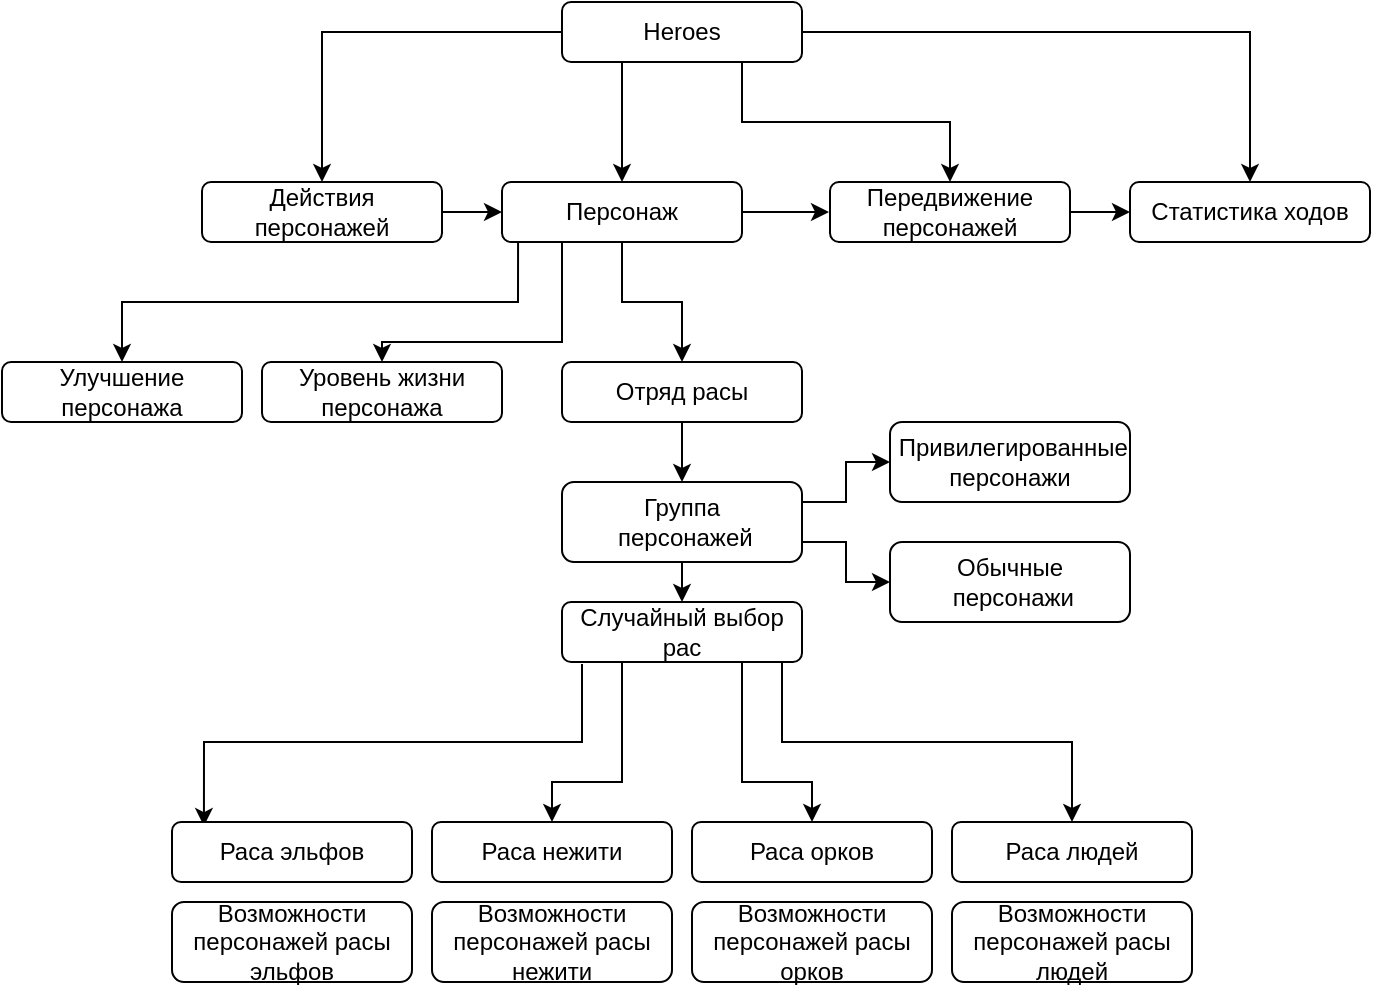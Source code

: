 <mxfile version="14.2.7" type="github">
  <diagram id="wdKQzExWJ-slzCI3__An" name="Page-1">
    <mxGraphModel dx="874" dy="706" grid="1" gridSize="10" guides="1" tooltips="1" connect="1" arrows="1" fold="1" page="1" pageScale="1" pageWidth="827" pageHeight="1169" math="0" shadow="0">
      <root>
        <mxCell id="0" />
        <mxCell id="1" parent="0" />
        <mxCell id="ThsmSveKd6_xXnNG1gCC-1" value="Отряд расы" style="rounded=1;whiteSpace=wrap;html=1;" parent="1" vertex="1">
          <mxGeometry x="280" y="200" width="120" height="30" as="geometry" />
        </mxCell>
        <mxCell id="DzrnLzvkAPXYEKWI9zlB-34" style="edgeStyle=orthogonalEdgeStyle;rounded=0;orthogonalLoop=1;jettySize=auto;html=1;entryX=0.5;entryY=0;entryDx=0;entryDy=0;exitX=0.5;exitY=1;exitDx=0;exitDy=0;" edge="1" parent="1" source="DzrnLzvkAPXYEKWI9zlB-35" target="ThsmSveKd6_xXnNG1gCC-3">
          <mxGeometry relative="1" as="geometry">
            <mxPoint x="370" y="320" as="sourcePoint" />
          </mxGeometry>
        </mxCell>
        <mxCell id="DzrnLzvkAPXYEKWI9zlB-43" style="edgeStyle=orthogonalEdgeStyle;rounded=0;orthogonalLoop=1;jettySize=auto;html=1;entryX=0.133;entryY=0.067;entryDx=0;entryDy=0;entryPerimeter=0;" edge="1" parent="1" target="ThsmSveKd6_xXnNG1gCC-4">
          <mxGeometry relative="1" as="geometry">
            <mxPoint x="290" y="351" as="sourcePoint" />
            <Array as="points">
              <mxPoint x="290" y="390" />
              <mxPoint x="101" y="390" />
            </Array>
          </mxGeometry>
        </mxCell>
        <mxCell id="DzrnLzvkAPXYEKWI9zlB-44" style="edgeStyle=orthogonalEdgeStyle;rounded=0;orthogonalLoop=1;jettySize=auto;html=1;exitX=0.25;exitY=1;exitDx=0;exitDy=0;entryX=0.5;entryY=0;entryDx=0;entryDy=0;" edge="1" parent="1" source="ThsmSveKd6_xXnNG1gCC-3" target="ThsmSveKd6_xXnNG1gCC-6">
          <mxGeometry relative="1" as="geometry">
            <Array as="points">
              <mxPoint x="310" y="410" />
              <mxPoint x="275" y="410" />
            </Array>
          </mxGeometry>
        </mxCell>
        <mxCell id="DzrnLzvkAPXYEKWI9zlB-45" style="edgeStyle=orthogonalEdgeStyle;rounded=0;orthogonalLoop=1;jettySize=auto;html=1;exitX=0.5;exitY=1;exitDx=0;exitDy=0;entryX=0.5;entryY=0;entryDx=0;entryDy=0;" edge="1" parent="1" source="ThsmSveKd6_xXnNG1gCC-3" target="ThsmSveKd6_xXnNG1gCC-5">
          <mxGeometry relative="1" as="geometry">
            <Array as="points">
              <mxPoint x="370" y="350" />
              <mxPoint x="370" y="410" />
              <mxPoint x="405" y="410" />
            </Array>
          </mxGeometry>
        </mxCell>
        <mxCell id="DzrnLzvkAPXYEKWI9zlB-46" style="edgeStyle=orthogonalEdgeStyle;rounded=0;orthogonalLoop=1;jettySize=auto;html=1;exitX=0.75;exitY=1;exitDx=0;exitDy=0;entryX=0.5;entryY=0;entryDx=0;entryDy=0;" edge="1" parent="1" source="ThsmSveKd6_xXnNG1gCC-3" target="ThsmSveKd6_xXnNG1gCC-7">
          <mxGeometry relative="1" as="geometry">
            <Array as="points">
              <mxPoint x="390" y="350" />
              <mxPoint x="390" y="390" />
              <mxPoint x="535" y="390" />
            </Array>
          </mxGeometry>
        </mxCell>
        <mxCell id="ThsmSveKd6_xXnNG1gCC-3" value="Случайный выбор рас" style="rounded=1;whiteSpace=wrap;html=1;" parent="1" vertex="1">
          <mxGeometry x="280" y="320" width="120" height="30" as="geometry" />
        </mxCell>
        <mxCell id="ThsmSveKd6_xXnNG1gCC-4" value="Раса эльфов" style="rounded=1;whiteSpace=wrap;html=1;" parent="1" vertex="1">
          <mxGeometry x="85" y="430" width="120" height="30" as="geometry" />
        </mxCell>
        <mxCell id="ThsmSveKd6_xXnNG1gCC-5" value="Раса орков" style="rounded=1;whiteSpace=wrap;html=1;" parent="1" vertex="1">
          <mxGeometry x="345" y="430" width="120" height="30" as="geometry" />
        </mxCell>
        <mxCell id="ThsmSveKd6_xXnNG1gCC-6" value="Раса нежити" style="rounded=1;whiteSpace=wrap;html=1;" parent="1" vertex="1">
          <mxGeometry x="215" y="430" width="120" height="30" as="geometry" />
        </mxCell>
        <mxCell id="ThsmSveKd6_xXnNG1gCC-7" value="Раса людей" style="rounded=1;whiteSpace=wrap;html=1;" parent="1" vertex="1">
          <mxGeometry x="475" y="430" width="120" height="30" as="geometry" />
        </mxCell>
        <mxCell id="ThsmSveKd6_xXnNG1gCC-8" value="Уровень жизни персонажа" style="rounded=1;whiteSpace=wrap;html=1;" parent="1" vertex="1">
          <mxGeometry x="130" y="200" width="120" height="30" as="geometry" />
        </mxCell>
        <mxCell id="ThsmSveKd6_xXnNG1gCC-9" value="Улучшение персонажа" style="rounded=1;whiteSpace=wrap;html=1;" parent="1" vertex="1">
          <mxGeometry y="200" width="120" height="30" as="geometry" />
        </mxCell>
        <mxCell id="DzrnLzvkAPXYEKWI9zlB-38" style="edgeStyle=orthogonalEdgeStyle;rounded=0;orthogonalLoop=1;jettySize=auto;html=1;exitX=1;exitY=0.25;exitDx=0;exitDy=0;entryX=0;entryY=0.5;entryDx=0;entryDy=0;" edge="1" parent="1" source="DzrnLzvkAPXYEKWI9zlB-35" target="ThsmSveKd6_xXnNG1gCC-10">
          <mxGeometry relative="1" as="geometry">
            <mxPoint x="422" y="200" as="targetPoint" />
          </mxGeometry>
        </mxCell>
        <mxCell id="ThsmSveKd6_xXnNG1gCC-10" value="&amp;nbsp;Привилегированные персонажи" style="rounded=1;whiteSpace=wrap;html=1;" parent="1" vertex="1">
          <mxGeometry x="444" y="230" width="120" height="40" as="geometry" />
        </mxCell>
        <mxCell id="DzrnLzvkAPXYEKWI9zlB-39" style="edgeStyle=orthogonalEdgeStyle;rounded=0;orthogonalLoop=1;jettySize=auto;html=1;exitX=1;exitY=0.75;exitDx=0;exitDy=0;entryX=0;entryY=0.5;entryDx=0;entryDy=0;" edge="1" parent="1" source="DzrnLzvkAPXYEKWI9zlB-35" target="ThsmSveKd6_xXnNG1gCC-11">
          <mxGeometry relative="1" as="geometry">
            <mxPoint x="410" y="340" as="targetPoint" />
          </mxGeometry>
        </mxCell>
        <mxCell id="ThsmSveKd6_xXnNG1gCC-11" value="Обычные&lt;br&gt;&amp;nbsp;персонажи" style="rounded=1;whiteSpace=wrap;html=1;" parent="1" vertex="1">
          <mxGeometry x="444" y="290" width="120" height="40" as="geometry" />
        </mxCell>
        <mxCell id="DzrnLzvkAPXYEKWI9zlB-26" style="edgeStyle=orthogonalEdgeStyle;rounded=0;orthogonalLoop=1;jettySize=auto;html=1;exitX=1;exitY=0.5;exitDx=0;exitDy=0;entryX=0;entryY=0.5;entryDx=0;entryDy=0;" edge="1" parent="1" source="ThsmSveKd6_xXnNG1gCC-12" target="DzrnLzvkAPXYEKWI9zlB-1">
          <mxGeometry relative="1" as="geometry" />
        </mxCell>
        <mxCell id="ThsmSveKd6_xXnNG1gCC-12" value="Передвижение персонажей" style="rounded=1;whiteSpace=wrap;html=1;" parent="1" vertex="1">
          <mxGeometry x="414" y="110" width="120" height="30" as="geometry" />
        </mxCell>
        <mxCell id="DzrnLzvkAPXYEKWI9zlB-23" style="edgeStyle=orthogonalEdgeStyle;rounded=0;orthogonalLoop=1;jettySize=auto;html=1;exitX=1;exitY=0.5;exitDx=0;exitDy=0;entryX=0;entryY=0.5;entryDx=0;entryDy=0;" edge="1" parent="1" source="ThsmSveKd6_xXnNG1gCC-13" target="DzrnLzvkAPXYEKWI9zlB-16">
          <mxGeometry relative="1" as="geometry" />
        </mxCell>
        <mxCell id="DzrnLzvkAPXYEKWI9zlB-40" style="edgeStyle=orthogonalEdgeStyle;rounded=0;orthogonalLoop=1;jettySize=auto;html=1;exitX=0.067;exitY=0.967;exitDx=0;exitDy=0;entryX=0.5;entryY=0;entryDx=0;entryDy=0;exitPerimeter=0;" edge="1" parent="1" source="DzrnLzvkAPXYEKWI9zlB-16" target="ThsmSveKd6_xXnNG1gCC-9">
          <mxGeometry relative="1" as="geometry" />
        </mxCell>
        <mxCell id="ThsmSveKd6_xXnNG1gCC-13" value="Действия&lt;br&gt;персонажей" style="rounded=1;whiteSpace=wrap;html=1;" parent="1" vertex="1">
          <mxGeometry x="100" y="110" width="120" height="30" as="geometry" />
        </mxCell>
        <mxCell id="DzrnLzvkAPXYEKWI9zlB-1" value="Статистика ходов" style="rounded=1;whiteSpace=wrap;html=1;" vertex="1" parent="1">
          <mxGeometry x="564" y="110" width="120" height="30" as="geometry" />
        </mxCell>
        <mxCell id="DzrnLzvkAPXYEKWI9zlB-2" value="Возможности персонажей расы эльфов" style="rounded=1;whiteSpace=wrap;html=1;" vertex="1" parent="1">
          <mxGeometry x="85" y="470" width="120" height="40" as="geometry" />
        </mxCell>
        <mxCell id="DzrnLzvkAPXYEKWI9zlB-3" value="Возможности персонажей расы орков" style="rounded=1;whiteSpace=wrap;html=1;" vertex="1" parent="1">
          <mxGeometry x="345" y="470" width="120" height="40" as="geometry" />
        </mxCell>
        <mxCell id="DzrnLzvkAPXYEKWI9zlB-12" value="Возможности персонажей расы нежити" style="rounded=1;whiteSpace=wrap;html=1;" vertex="1" parent="1">
          <mxGeometry x="215" y="470" width="120" height="40" as="geometry" />
        </mxCell>
        <mxCell id="DzrnLzvkAPXYEKWI9zlB-13" value="Возможности персонажей расы людей" style="rounded=1;whiteSpace=wrap;html=1;" vertex="1" parent="1">
          <mxGeometry x="475" y="470" width="120" height="40" as="geometry" />
        </mxCell>
        <mxCell id="DzrnLzvkAPXYEKWI9zlB-20" style="edgeStyle=orthogonalEdgeStyle;rounded=0;orthogonalLoop=1;jettySize=auto;html=1;exitX=0.25;exitY=1;exitDx=0;exitDy=0;entryX=0.5;entryY=0;entryDx=0;entryDy=0;" edge="1" parent="1" source="DzrnLzvkAPXYEKWI9zlB-14" target="DzrnLzvkAPXYEKWI9zlB-16">
          <mxGeometry relative="1" as="geometry">
            <mxPoint x="370" y="100" as="targetPoint" />
          </mxGeometry>
        </mxCell>
        <mxCell id="DzrnLzvkAPXYEKWI9zlB-22" style="edgeStyle=orthogonalEdgeStyle;rounded=0;orthogonalLoop=1;jettySize=auto;html=1;exitX=0;exitY=0.5;exitDx=0;exitDy=0;entryX=0.5;entryY=0;entryDx=0;entryDy=0;" edge="1" parent="1" source="DzrnLzvkAPXYEKWI9zlB-14" target="ThsmSveKd6_xXnNG1gCC-13">
          <mxGeometry relative="1" as="geometry">
            <mxPoint x="210" y="35" as="targetPoint" />
          </mxGeometry>
        </mxCell>
        <mxCell id="DzrnLzvkAPXYEKWI9zlB-47" style="edgeStyle=orthogonalEdgeStyle;rounded=0;orthogonalLoop=1;jettySize=auto;html=1;exitX=1;exitY=0.5;exitDx=0;exitDy=0;entryX=0.5;entryY=0;entryDx=0;entryDy=0;" edge="1" parent="1" source="DzrnLzvkAPXYEKWI9zlB-14" target="DzrnLzvkAPXYEKWI9zlB-1">
          <mxGeometry relative="1" as="geometry" />
        </mxCell>
        <mxCell id="DzrnLzvkAPXYEKWI9zlB-48" style="edgeStyle=orthogonalEdgeStyle;rounded=0;orthogonalLoop=1;jettySize=auto;html=1;exitX=0.75;exitY=1;exitDx=0;exitDy=0;entryX=0.5;entryY=0;entryDx=0;entryDy=0;" edge="1" parent="1" source="DzrnLzvkAPXYEKWI9zlB-14" target="ThsmSveKd6_xXnNG1gCC-12">
          <mxGeometry relative="1" as="geometry" />
        </mxCell>
        <mxCell id="DzrnLzvkAPXYEKWI9zlB-14" value="Heroes" style="rounded=1;whiteSpace=wrap;html=1;" vertex="1" parent="1">
          <mxGeometry x="280" y="20" width="120" height="30" as="geometry" />
        </mxCell>
        <mxCell id="DzrnLzvkAPXYEKWI9zlB-24" style="edgeStyle=orthogonalEdgeStyle;rounded=0;orthogonalLoop=1;jettySize=auto;html=1;exitX=1;exitY=0.5;exitDx=0;exitDy=0;entryX=0;entryY=0.5;entryDx=0;entryDy=0;" edge="1" parent="1" source="DzrnLzvkAPXYEKWI9zlB-16">
          <mxGeometry relative="1" as="geometry">
            <mxPoint x="413.5" y="125" as="targetPoint" />
          </mxGeometry>
        </mxCell>
        <mxCell id="DzrnLzvkAPXYEKWI9zlB-41" style="edgeStyle=orthogonalEdgeStyle;rounded=0;orthogonalLoop=1;jettySize=auto;html=1;exitX=0.25;exitY=1;exitDx=0;exitDy=0;" edge="1" parent="1" source="DzrnLzvkAPXYEKWI9zlB-16" target="ThsmSveKd6_xXnNG1gCC-8">
          <mxGeometry relative="1" as="geometry">
            <Array as="points">
              <mxPoint x="280" y="190" />
              <mxPoint x="190" y="190" />
            </Array>
          </mxGeometry>
        </mxCell>
        <mxCell id="DzrnLzvkAPXYEKWI9zlB-42" style="edgeStyle=orthogonalEdgeStyle;rounded=0;orthogonalLoop=1;jettySize=auto;html=1;exitX=0.5;exitY=1;exitDx=0;exitDy=0;entryX=0.5;entryY=0;entryDx=0;entryDy=0;" edge="1" parent="1" source="DzrnLzvkAPXYEKWI9zlB-16" target="ThsmSveKd6_xXnNG1gCC-1">
          <mxGeometry relative="1" as="geometry">
            <mxPoint x="353" y="180" as="targetPoint" />
          </mxGeometry>
        </mxCell>
        <mxCell id="DzrnLzvkAPXYEKWI9zlB-16" value="Персонаж" style="rounded=1;whiteSpace=wrap;html=1;" vertex="1" parent="1">
          <mxGeometry x="250" y="110" width="120" height="30" as="geometry" />
        </mxCell>
        <mxCell id="DzrnLzvkAPXYEKWI9zlB-18" style="edgeStyle=orthogonalEdgeStyle;rounded=0;orthogonalLoop=1;jettySize=auto;html=1;exitX=0.5;exitY=1;exitDx=0;exitDy=0;" edge="1" parent="1" source="ThsmSveKd6_xXnNG1gCC-13" target="ThsmSveKd6_xXnNG1gCC-13">
          <mxGeometry relative="1" as="geometry" />
        </mxCell>
        <mxCell id="DzrnLzvkAPXYEKWI9zlB-37" style="edgeStyle=orthogonalEdgeStyle;rounded=0;orthogonalLoop=1;jettySize=auto;html=1;entryX=0.5;entryY=0;entryDx=0;entryDy=0;exitX=0.5;exitY=1;exitDx=0;exitDy=0;" edge="1" parent="1" source="ThsmSveKd6_xXnNG1gCC-1" target="DzrnLzvkAPXYEKWI9zlB-35">
          <mxGeometry relative="1" as="geometry">
            <mxPoint x="310" y="240" as="sourcePoint" />
          </mxGeometry>
        </mxCell>
        <mxCell id="DzrnLzvkAPXYEKWI9zlB-35" value="Группа&lt;br&gt;&amp;nbsp;персонажей" style="rounded=1;whiteSpace=wrap;html=1;" vertex="1" parent="1">
          <mxGeometry x="280" y="260" width="120" height="40" as="geometry" />
        </mxCell>
      </root>
    </mxGraphModel>
  </diagram>
</mxfile>
